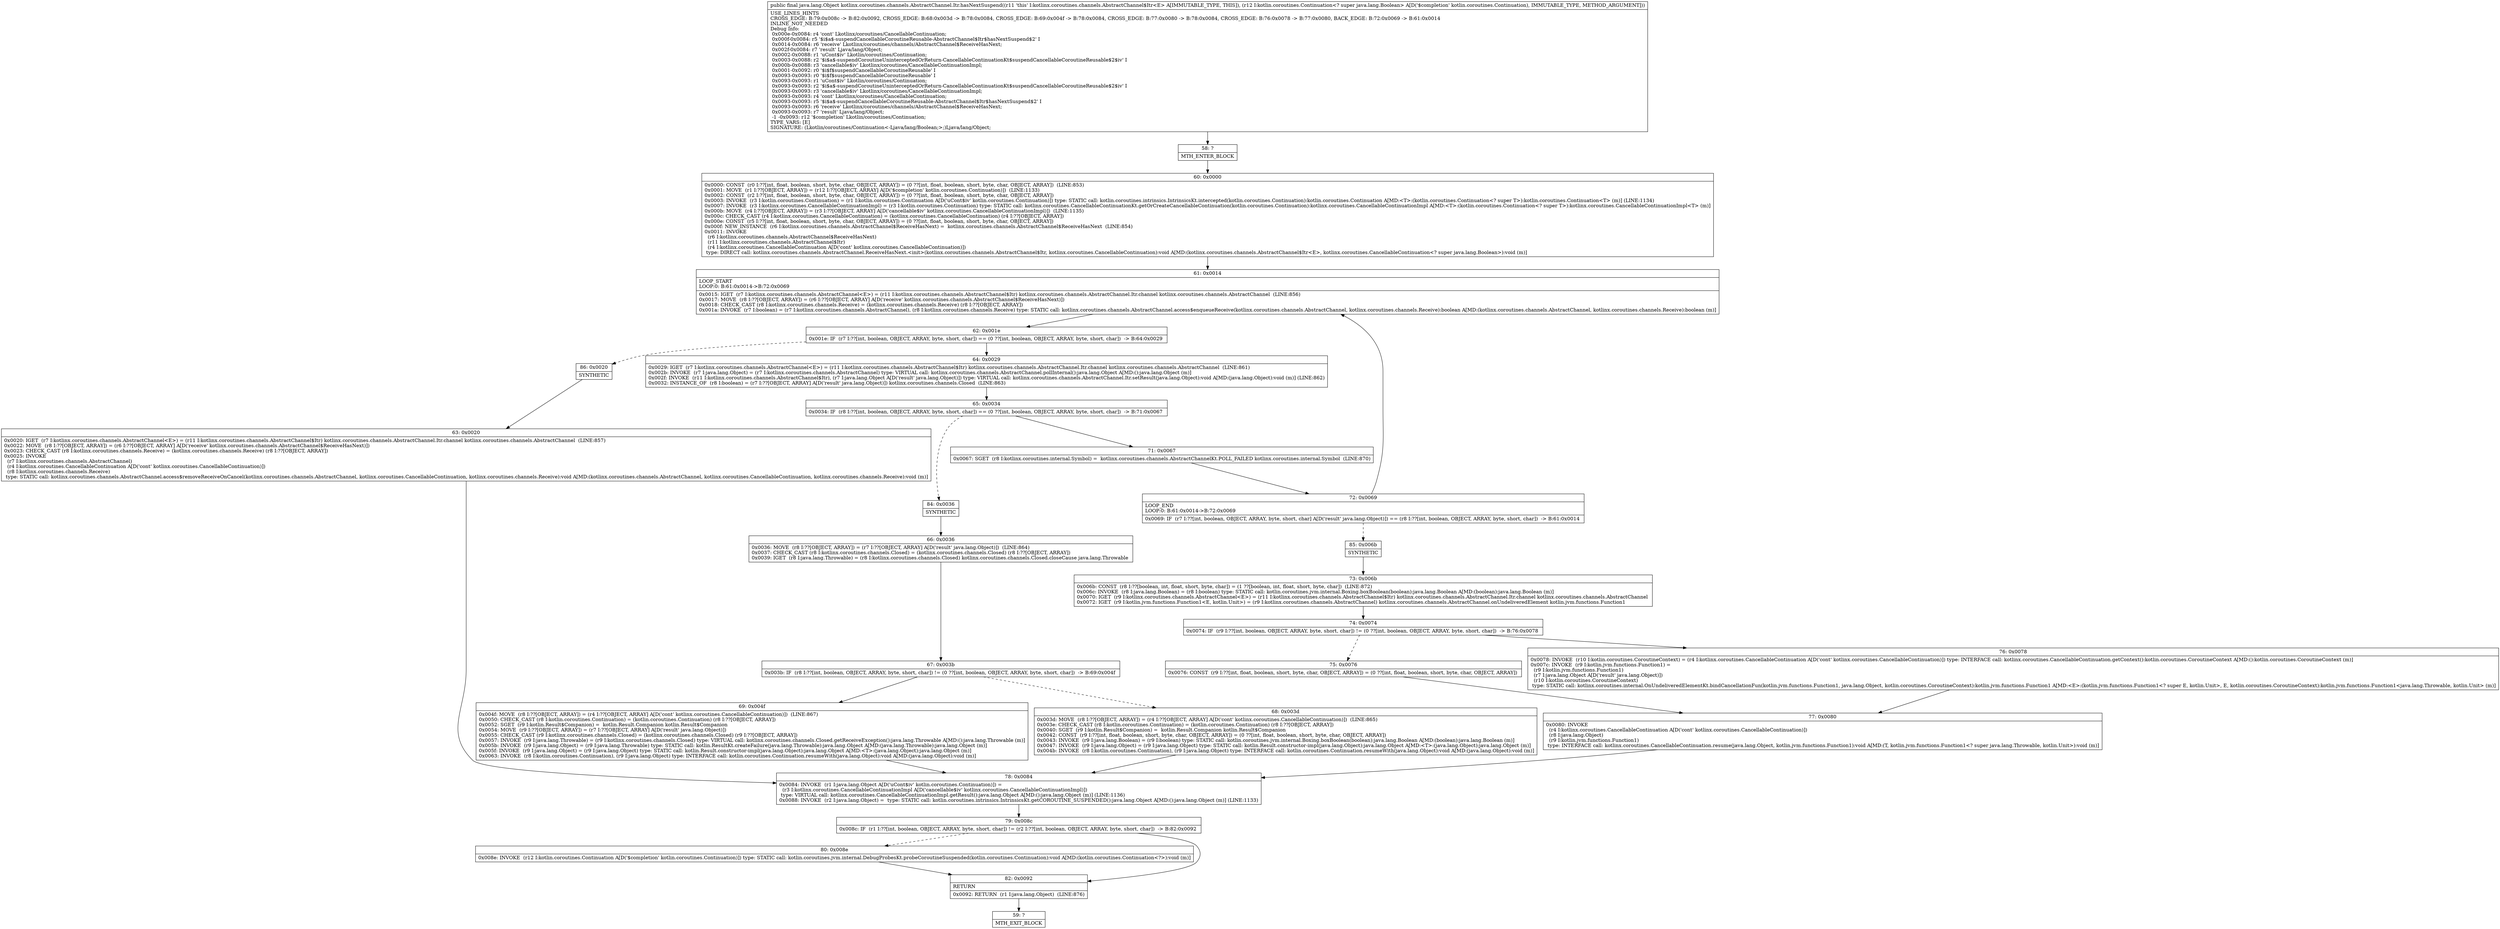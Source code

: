 digraph "CFG forkotlinx.coroutines.channels.AbstractChannel.Itr.hasNextSuspend(Lkotlin\/coroutines\/Continuation;)Ljava\/lang\/Object;" {
Node_58 [shape=record,label="{58\:\ ?|MTH_ENTER_BLOCK\l}"];
Node_60 [shape=record,label="{60\:\ 0x0000|0x0000: CONST  (r0 I:??[int, float, boolean, short, byte, char, OBJECT, ARRAY]) = (0 ??[int, float, boolean, short, byte, char, OBJECT, ARRAY])  (LINE:853)\l0x0001: MOVE  (r1 I:??[OBJECT, ARRAY]) = (r12 I:??[OBJECT, ARRAY] A[D('$completion' kotlin.coroutines.Continuation)])  (LINE:1133)\l0x0002: CONST  (r2 I:??[int, float, boolean, short, byte, char, OBJECT, ARRAY]) = (0 ??[int, float, boolean, short, byte, char, OBJECT, ARRAY]) \l0x0003: INVOKE  (r3 I:kotlin.coroutines.Continuation) = (r1 I:kotlin.coroutines.Continuation A[D('uCont$iv' kotlin.coroutines.Continuation)]) type: STATIC call: kotlin.coroutines.intrinsics.IntrinsicsKt.intercepted(kotlin.coroutines.Continuation):kotlin.coroutines.Continuation A[MD:\<T\>:(kotlin.coroutines.Continuation\<? super T\>):kotlin.coroutines.Continuation\<T\> (m)] (LINE:1134)\l0x0007: INVOKE  (r3 I:kotlinx.coroutines.CancellableContinuationImpl) = (r3 I:kotlin.coroutines.Continuation) type: STATIC call: kotlinx.coroutines.CancellableContinuationKt.getOrCreateCancellableContinuation(kotlin.coroutines.Continuation):kotlinx.coroutines.CancellableContinuationImpl A[MD:\<T\>:(kotlin.coroutines.Continuation\<? super T\>):kotlinx.coroutines.CancellableContinuationImpl\<T\> (m)]\l0x000b: MOVE  (r4 I:??[OBJECT, ARRAY]) = (r3 I:??[OBJECT, ARRAY] A[D('cancellable$iv' kotlinx.coroutines.CancellableContinuationImpl)])  (LINE:1135)\l0x000c: CHECK_CAST (r4 I:kotlinx.coroutines.CancellableContinuation) = (kotlinx.coroutines.CancellableContinuation) (r4 I:??[OBJECT, ARRAY]) \l0x000e: CONST  (r5 I:??[int, float, boolean, short, byte, char, OBJECT, ARRAY]) = (0 ??[int, float, boolean, short, byte, char, OBJECT, ARRAY]) \l0x000f: NEW_INSTANCE  (r6 I:kotlinx.coroutines.channels.AbstractChannel$ReceiveHasNext) =  kotlinx.coroutines.channels.AbstractChannel$ReceiveHasNext  (LINE:854)\l0x0011: INVOKE  \l  (r6 I:kotlinx.coroutines.channels.AbstractChannel$ReceiveHasNext)\l  (r11 I:kotlinx.coroutines.channels.AbstractChannel$Itr)\l  (r4 I:kotlinx.coroutines.CancellableContinuation A[D('cont' kotlinx.coroutines.CancellableContinuation)])\l type: DIRECT call: kotlinx.coroutines.channels.AbstractChannel.ReceiveHasNext.\<init\>(kotlinx.coroutines.channels.AbstractChannel$Itr, kotlinx.coroutines.CancellableContinuation):void A[MD:(kotlinx.coroutines.channels.AbstractChannel$Itr\<E\>, kotlinx.coroutines.CancellableContinuation\<? super java.lang.Boolean\>):void (m)]\l}"];
Node_61 [shape=record,label="{61\:\ 0x0014|LOOP_START\lLOOP:0: B:61:0x0014\-\>B:72:0x0069\l|0x0015: IGET  (r7 I:kotlinx.coroutines.channels.AbstractChannel\<E\>) = (r11 I:kotlinx.coroutines.channels.AbstractChannel$Itr) kotlinx.coroutines.channels.AbstractChannel.Itr.channel kotlinx.coroutines.channels.AbstractChannel  (LINE:856)\l0x0017: MOVE  (r8 I:??[OBJECT, ARRAY]) = (r6 I:??[OBJECT, ARRAY] A[D('receive' kotlinx.coroutines.channels.AbstractChannel$ReceiveHasNext)]) \l0x0018: CHECK_CAST (r8 I:kotlinx.coroutines.channels.Receive) = (kotlinx.coroutines.channels.Receive) (r8 I:??[OBJECT, ARRAY]) \l0x001a: INVOKE  (r7 I:boolean) = (r7 I:kotlinx.coroutines.channels.AbstractChannel), (r8 I:kotlinx.coroutines.channels.Receive) type: STATIC call: kotlinx.coroutines.channels.AbstractChannel.access$enqueueReceive(kotlinx.coroutines.channels.AbstractChannel, kotlinx.coroutines.channels.Receive):boolean A[MD:(kotlinx.coroutines.channels.AbstractChannel, kotlinx.coroutines.channels.Receive):boolean (m)]\l}"];
Node_62 [shape=record,label="{62\:\ 0x001e|0x001e: IF  (r7 I:??[int, boolean, OBJECT, ARRAY, byte, short, char]) == (0 ??[int, boolean, OBJECT, ARRAY, byte, short, char])  \-\> B:64:0x0029 \l}"];
Node_64 [shape=record,label="{64\:\ 0x0029|0x0029: IGET  (r7 I:kotlinx.coroutines.channels.AbstractChannel\<E\>) = (r11 I:kotlinx.coroutines.channels.AbstractChannel$Itr) kotlinx.coroutines.channels.AbstractChannel.Itr.channel kotlinx.coroutines.channels.AbstractChannel  (LINE:861)\l0x002b: INVOKE  (r7 I:java.lang.Object) = (r7 I:kotlinx.coroutines.channels.AbstractChannel) type: VIRTUAL call: kotlinx.coroutines.channels.AbstractChannel.pollInternal():java.lang.Object A[MD:():java.lang.Object (m)]\l0x002f: INVOKE  (r11 I:kotlinx.coroutines.channels.AbstractChannel$Itr), (r7 I:java.lang.Object A[D('result' java.lang.Object)]) type: VIRTUAL call: kotlinx.coroutines.channels.AbstractChannel.Itr.setResult(java.lang.Object):void A[MD:(java.lang.Object):void (m)] (LINE:862)\l0x0032: INSTANCE_OF  (r8 I:boolean) = (r7 I:??[OBJECT, ARRAY] A[D('result' java.lang.Object)]) kotlinx.coroutines.channels.Closed  (LINE:863)\l}"];
Node_65 [shape=record,label="{65\:\ 0x0034|0x0034: IF  (r8 I:??[int, boolean, OBJECT, ARRAY, byte, short, char]) == (0 ??[int, boolean, OBJECT, ARRAY, byte, short, char])  \-\> B:71:0x0067 \l}"];
Node_71 [shape=record,label="{71\:\ 0x0067|0x0067: SGET  (r8 I:kotlinx.coroutines.internal.Symbol) =  kotlinx.coroutines.channels.AbstractChannelKt.POLL_FAILED kotlinx.coroutines.internal.Symbol  (LINE:870)\l}"];
Node_72 [shape=record,label="{72\:\ 0x0069|LOOP_END\lLOOP:0: B:61:0x0014\-\>B:72:0x0069\l|0x0069: IF  (r7 I:??[int, boolean, OBJECT, ARRAY, byte, short, char] A[D('result' java.lang.Object)]) == (r8 I:??[int, boolean, OBJECT, ARRAY, byte, short, char])  \-\> B:61:0x0014 \l}"];
Node_85 [shape=record,label="{85\:\ 0x006b|SYNTHETIC\l}"];
Node_73 [shape=record,label="{73\:\ 0x006b|0x006b: CONST  (r8 I:??[boolean, int, float, short, byte, char]) = (1 ??[boolean, int, float, short, byte, char])  (LINE:872)\l0x006c: INVOKE  (r8 I:java.lang.Boolean) = (r8 I:boolean) type: STATIC call: kotlin.coroutines.jvm.internal.Boxing.boxBoolean(boolean):java.lang.Boolean A[MD:(boolean):java.lang.Boolean (m)]\l0x0070: IGET  (r9 I:kotlinx.coroutines.channels.AbstractChannel\<E\>) = (r11 I:kotlinx.coroutines.channels.AbstractChannel$Itr) kotlinx.coroutines.channels.AbstractChannel.Itr.channel kotlinx.coroutines.channels.AbstractChannel \l0x0072: IGET  (r9 I:kotlin.jvm.functions.Function1\<E, kotlin.Unit\>) = (r9 I:kotlinx.coroutines.channels.AbstractChannel) kotlinx.coroutines.channels.AbstractChannel.onUndeliveredElement kotlin.jvm.functions.Function1 \l}"];
Node_74 [shape=record,label="{74\:\ 0x0074|0x0074: IF  (r9 I:??[int, boolean, OBJECT, ARRAY, byte, short, char]) != (0 ??[int, boolean, OBJECT, ARRAY, byte, short, char])  \-\> B:76:0x0078 \l}"];
Node_75 [shape=record,label="{75\:\ 0x0076|0x0076: CONST  (r9 I:??[int, float, boolean, short, byte, char, OBJECT, ARRAY]) = (0 ??[int, float, boolean, short, byte, char, OBJECT, ARRAY]) \l}"];
Node_77 [shape=record,label="{77\:\ 0x0080|0x0080: INVOKE  \l  (r4 I:kotlinx.coroutines.CancellableContinuation A[D('cont' kotlinx.coroutines.CancellableContinuation)])\l  (r8 I:java.lang.Object)\l  (r9 I:kotlin.jvm.functions.Function1)\l type: INTERFACE call: kotlinx.coroutines.CancellableContinuation.resume(java.lang.Object, kotlin.jvm.functions.Function1):void A[MD:(T, kotlin.jvm.functions.Function1\<? super java.lang.Throwable, kotlin.Unit\>):void (m)]\l}"];
Node_78 [shape=record,label="{78\:\ 0x0084|0x0084: INVOKE  (r1 I:java.lang.Object A[D('uCont$iv' kotlin.coroutines.Continuation)]) = \l  (r3 I:kotlinx.coroutines.CancellableContinuationImpl A[D('cancellable$iv' kotlinx.coroutines.CancellableContinuationImpl)])\l type: VIRTUAL call: kotlinx.coroutines.CancellableContinuationImpl.getResult():java.lang.Object A[MD:():java.lang.Object (m)] (LINE:1136)\l0x0088: INVOKE  (r2 I:java.lang.Object) =  type: STATIC call: kotlin.coroutines.intrinsics.IntrinsicsKt.getCOROUTINE_SUSPENDED():java.lang.Object A[MD:():java.lang.Object (m)] (LINE:1133)\l}"];
Node_79 [shape=record,label="{79\:\ 0x008c|0x008c: IF  (r1 I:??[int, boolean, OBJECT, ARRAY, byte, short, char]) != (r2 I:??[int, boolean, OBJECT, ARRAY, byte, short, char])  \-\> B:82:0x0092 \l}"];
Node_80 [shape=record,label="{80\:\ 0x008e|0x008e: INVOKE  (r12 I:kotlin.coroutines.Continuation A[D('$completion' kotlin.coroutines.Continuation)]) type: STATIC call: kotlin.coroutines.jvm.internal.DebugProbesKt.probeCoroutineSuspended(kotlin.coroutines.Continuation):void A[MD:(kotlin.coroutines.Continuation\<?\>):void (m)]\l}"];
Node_82 [shape=record,label="{82\:\ 0x0092|RETURN\l|0x0092: RETURN  (r1 I:java.lang.Object)  (LINE:876)\l}"];
Node_59 [shape=record,label="{59\:\ ?|MTH_EXIT_BLOCK\l}"];
Node_76 [shape=record,label="{76\:\ 0x0078|0x0078: INVOKE  (r10 I:kotlin.coroutines.CoroutineContext) = (r4 I:kotlinx.coroutines.CancellableContinuation A[D('cont' kotlinx.coroutines.CancellableContinuation)]) type: INTERFACE call: kotlinx.coroutines.CancellableContinuation.getContext():kotlin.coroutines.CoroutineContext A[MD:():kotlin.coroutines.CoroutineContext (m)]\l0x007c: INVOKE  (r9 I:kotlin.jvm.functions.Function1) = \l  (r9 I:kotlin.jvm.functions.Function1)\l  (r7 I:java.lang.Object A[D('result' java.lang.Object)])\l  (r10 I:kotlin.coroutines.CoroutineContext)\l type: STATIC call: kotlinx.coroutines.internal.OnUndeliveredElementKt.bindCancellationFun(kotlin.jvm.functions.Function1, java.lang.Object, kotlin.coroutines.CoroutineContext):kotlin.jvm.functions.Function1 A[MD:\<E\>:(kotlin.jvm.functions.Function1\<? super E, kotlin.Unit\>, E, kotlin.coroutines.CoroutineContext):kotlin.jvm.functions.Function1\<java.lang.Throwable, kotlin.Unit\> (m)]\l}"];
Node_84 [shape=record,label="{84\:\ 0x0036|SYNTHETIC\l}"];
Node_66 [shape=record,label="{66\:\ 0x0036|0x0036: MOVE  (r8 I:??[OBJECT, ARRAY]) = (r7 I:??[OBJECT, ARRAY] A[D('result' java.lang.Object)])  (LINE:864)\l0x0037: CHECK_CAST (r8 I:kotlinx.coroutines.channels.Closed) = (kotlinx.coroutines.channels.Closed) (r8 I:??[OBJECT, ARRAY]) \l0x0039: IGET  (r8 I:java.lang.Throwable) = (r8 I:kotlinx.coroutines.channels.Closed) kotlinx.coroutines.channels.Closed.closeCause java.lang.Throwable \l}"];
Node_67 [shape=record,label="{67\:\ 0x003b|0x003b: IF  (r8 I:??[int, boolean, OBJECT, ARRAY, byte, short, char]) != (0 ??[int, boolean, OBJECT, ARRAY, byte, short, char])  \-\> B:69:0x004f \l}"];
Node_68 [shape=record,label="{68\:\ 0x003d|0x003d: MOVE  (r8 I:??[OBJECT, ARRAY]) = (r4 I:??[OBJECT, ARRAY] A[D('cont' kotlinx.coroutines.CancellableContinuation)])  (LINE:865)\l0x003e: CHECK_CAST (r8 I:kotlin.coroutines.Continuation) = (kotlin.coroutines.Continuation) (r8 I:??[OBJECT, ARRAY]) \l0x0040: SGET  (r9 I:kotlin.Result$Companion) =  kotlin.Result.Companion kotlin.Result$Companion \l0x0042: CONST  (r9 I:??[int, float, boolean, short, byte, char, OBJECT, ARRAY]) = (0 ??[int, float, boolean, short, byte, char, OBJECT, ARRAY]) \l0x0043: INVOKE  (r9 I:java.lang.Boolean) = (r9 I:boolean) type: STATIC call: kotlin.coroutines.jvm.internal.Boxing.boxBoolean(boolean):java.lang.Boolean A[MD:(boolean):java.lang.Boolean (m)]\l0x0047: INVOKE  (r9 I:java.lang.Object) = (r9 I:java.lang.Object) type: STATIC call: kotlin.Result.constructor\-impl(java.lang.Object):java.lang.Object A[MD:\<T\>:(java.lang.Object):java.lang.Object (m)]\l0x004b: INVOKE  (r8 I:kotlin.coroutines.Continuation), (r9 I:java.lang.Object) type: INTERFACE call: kotlin.coroutines.Continuation.resumeWith(java.lang.Object):void A[MD:(java.lang.Object):void (m)]\l}"];
Node_69 [shape=record,label="{69\:\ 0x004f|0x004f: MOVE  (r8 I:??[OBJECT, ARRAY]) = (r4 I:??[OBJECT, ARRAY] A[D('cont' kotlinx.coroutines.CancellableContinuation)])  (LINE:867)\l0x0050: CHECK_CAST (r8 I:kotlin.coroutines.Continuation) = (kotlin.coroutines.Continuation) (r8 I:??[OBJECT, ARRAY]) \l0x0052: SGET  (r9 I:kotlin.Result$Companion) =  kotlin.Result.Companion kotlin.Result$Companion \l0x0054: MOVE  (r9 I:??[OBJECT, ARRAY]) = (r7 I:??[OBJECT, ARRAY] A[D('result' java.lang.Object)]) \l0x0055: CHECK_CAST (r9 I:kotlinx.coroutines.channels.Closed) = (kotlinx.coroutines.channels.Closed) (r9 I:??[OBJECT, ARRAY]) \l0x0057: INVOKE  (r9 I:java.lang.Throwable) = (r9 I:kotlinx.coroutines.channels.Closed) type: VIRTUAL call: kotlinx.coroutines.channels.Closed.getReceiveException():java.lang.Throwable A[MD:():java.lang.Throwable (m)]\l0x005b: INVOKE  (r9 I:java.lang.Object) = (r9 I:java.lang.Throwable) type: STATIC call: kotlin.ResultKt.createFailure(java.lang.Throwable):java.lang.Object A[MD:(java.lang.Throwable):java.lang.Object (m)]\l0x005f: INVOKE  (r9 I:java.lang.Object) = (r9 I:java.lang.Object) type: STATIC call: kotlin.Result.constructor\-impl(java.lang.Object):java.lang.Object A[MD:\<T\>:(java.lang.Object):java.lang.Object (m)]\l0x0063: INVOKE  (r8 I:kotlin.coroutines.Continuation), (r9 I:java.lang.Object) type: INTERFACE call: kotlin.coroutines.Continuation.resumeWith(java.lang.Object):void A[MD:(java.lang.Object):void (m)]\l}"];
Node_86 [shape=record,label="{86\:\ 0x0020|SYNTHETIC\l}"];
Node_63 [shape=record,label="{63\:\ 0x0020|0x0020: IGET  (r7 I:kotlinx.coroutines.channels.AbstractChannel\<E\>) = (r11 I:kotlinx.coroutines.channels.AbstractChannel$Itr) kotlinx.coroutines.channels.AbstractChannel.Itr.channel kotlinx.coroutines.channels.AbstractChannel  (LINE:857)\l0x0022: MOVE  (r8 I:??[OBJECT, ARRAY]) = (r6 I:??[OBJECT, ARRAY] A[D('receive' kotlinx.coroutines.channels.AbstractChannel$ReceiveHasNext)]) \l0x0023: CHECK_CAST (r8 I:kotlinx.coroutines.channels.Receive) = (kotlinx.coroutines.channels.Receive) (r8 I:??[OBJECT, ARRAY]) \l0x0025: INVOKE  \l  (r7 I:kotlinx.coroutines.channels.AbstractChannel)\l  (r4 I:kotlinx.coroutines.CancellableContinuation A[D('cont' kotlinx.coroutines.CancellableContinuation)])\l  (r8 I:kotlinx.coroutines.channels.Receive)\l type: STATIC call: kotlinx.coroutines.channels.AbstractChannel.access$removeReceiveOnCancel(kotlinx.coroutines.channels.AbstractChannel, kotlinx.coroutines.CancellableContinuation, kotlinx.coroutines.channels.Receive):void A[MD:(kotlinx.coroutines.channels.AbstractChannel, kotlinx.coroutines.CancellableContinuation, kotlinx.coroutines.channels.Receive):void (m)]\l}"];
MethodNode[shape=record,label="{public final java.lang.Object kotlinx.coroutines.channels.AbstractChannel.Itr.hasNextSuspend((r11 'this' I:kotlinx.coroutines.channels.AbstractChannel$Itr\<E\> A[IMMUTABLE_TYPE, THIS]), (r12 I:kotlin.coroutines.Continuation\<? super java.lang.Boolean\> A[D('$completion' kotlin.coroutines.Continuation), IMMUTABLE_TYPE, METHOD_ARGUMENT]))  | USE_LINES_HINTS\lCROSS_EDGE: B:79:0x008c \-\> B:82:0x0092, CROSS_EDGE: B:68:0x003d \-\> B:78:0x0084, CROSS_EDGE: B:69:0x004f \-\> B:78:0x0084, CROSS_EDGE: B:77:0x0080 \-\> B:78:0x0084, CROSS_EDGE: B:76:0x0078 \-\> B:77:0x0080, BACK_EDGE: B:72:0x0069 \-\> B:61:0x0014\lINLINE_NOT_NEEDED\lDebug Info:\l  0x000e\-0x0084: r4 'cont' Lkotlinx\/coroutines\/CancellableContinuation;\l  0x000f\-0x0084: r5 '$i$a$\-suspendCancellableCoroutineReusable\-AbstractChannel$Itr$hasNextSuspend$2' I\l  0x0014\-0x0084: r6 'receive' Lkotlinx\/coroutines\/channels\/AbstractChannel$ReceiveHasNext;\l  0x002f\-0x0084: r7 'result' Ljava\/lang\/Object;\l  0x0002\-0x0088: r1 'uCont$iv' Lkotlin\/coroutines\/Continuation;\l  0x0003\-0x0088: r2 '$i$a$\-suspendCoroutineUninterceptedOrReturn\-CancellableContinuationKt$suspendCancellableCoroutineReusable$2$iv' I\l  0x000b\-0x0088: r3 'cancellable$iv' Lkotlinx\/coroutines\/CancellableContinuationImpl;\l  0x0001\-0x0092: r0 '$i$f$suspendCancellableCoroutineReusable' I\l  0x0093\-0x0093: r0 '$i$f$suspendCancellableCoroutineReusable' I\l  0x0093\-0x0093: r1 'uCont$iv' Lkotlin\/coroutines\/Continuation;\l  0x0093\-0x0093: r2 '$i$a$\-suspendCoroutineUninterceptedOrReturn\-CancellableContinuationKt$suspendCancellableCoroutineReusable$2$iv' I\l  0x0093\-0x0093: r3 'cancellable$iv' Lkotlinx\/coroutines\/CancellableContinuationImpl;\l  0x0093\-0x0093: r4 'cont' Lkotlinx\/coroutines\/CancellableContinuation;\l  0x0093\-0x0093: r5 '$i$a$\-suspendCancellableCoroutineReusable\-AbstractChannel$Itr$hasNextSuspend$2' I\l  0x0093\-0x0093: r6 'receive' Lkotlinx\/coroutines\/channels\/AbstractChannel$ReceiveHasNext;\l  0x0093\-0x0093: r7 'result' Ljava\/lang\/Object;\l  \-1 \-0x0093: r12 '$completion' Lkotlin\/coroutines\/Continuation;\lTYPE_VARS: [E]\lSIGNATURE: (Lkotlin\/coroutines\/Continuation\<\-Ljava\/lang\/Boolean;\>;)Ljava\/lang\/Object;\l}"];
MethodNode -> Node_58;Node_58 -> Node_60;
Node_60 -> Node_61;
Node_61 -> Node_62;
Node_62 -> Node_64;
Node_62 -> Node_86[style=dashed];
Node_64 -> Node_65;
Node_65 -> Node_71;
Node_65 -> Node_84[style=dashed];
Node_71 -> Node_72;
Node_72 -> Node_61;
Node_72 -> Node_85[style=dashed];
Node_85 -> Node_73;
Node_73 -> Node_74;
Node_74 -> Node_75[style=dashed];
Node_74 -> Node_76;
Node_75 -> Node_77;
Node_77 -> Node_78;
Node_78 -> Node_79;
Node_79 -> Node_80[style=dashed];
Node_79 -> Node_82;
Node_80 -> Node_82;
Node_82 -> Node_59;
Node_76 -> Node_77;
Node_84 -> Node_66;
Node_66 -> Node_67;
Node_67 -> Node_68[style=dashed];
Node_67 -> Node_69;
Node_68 -> Node_78;
Node_69 -> Node_78;
Node_86 -> Node_63;
Node_63 -> Node_78;
}

